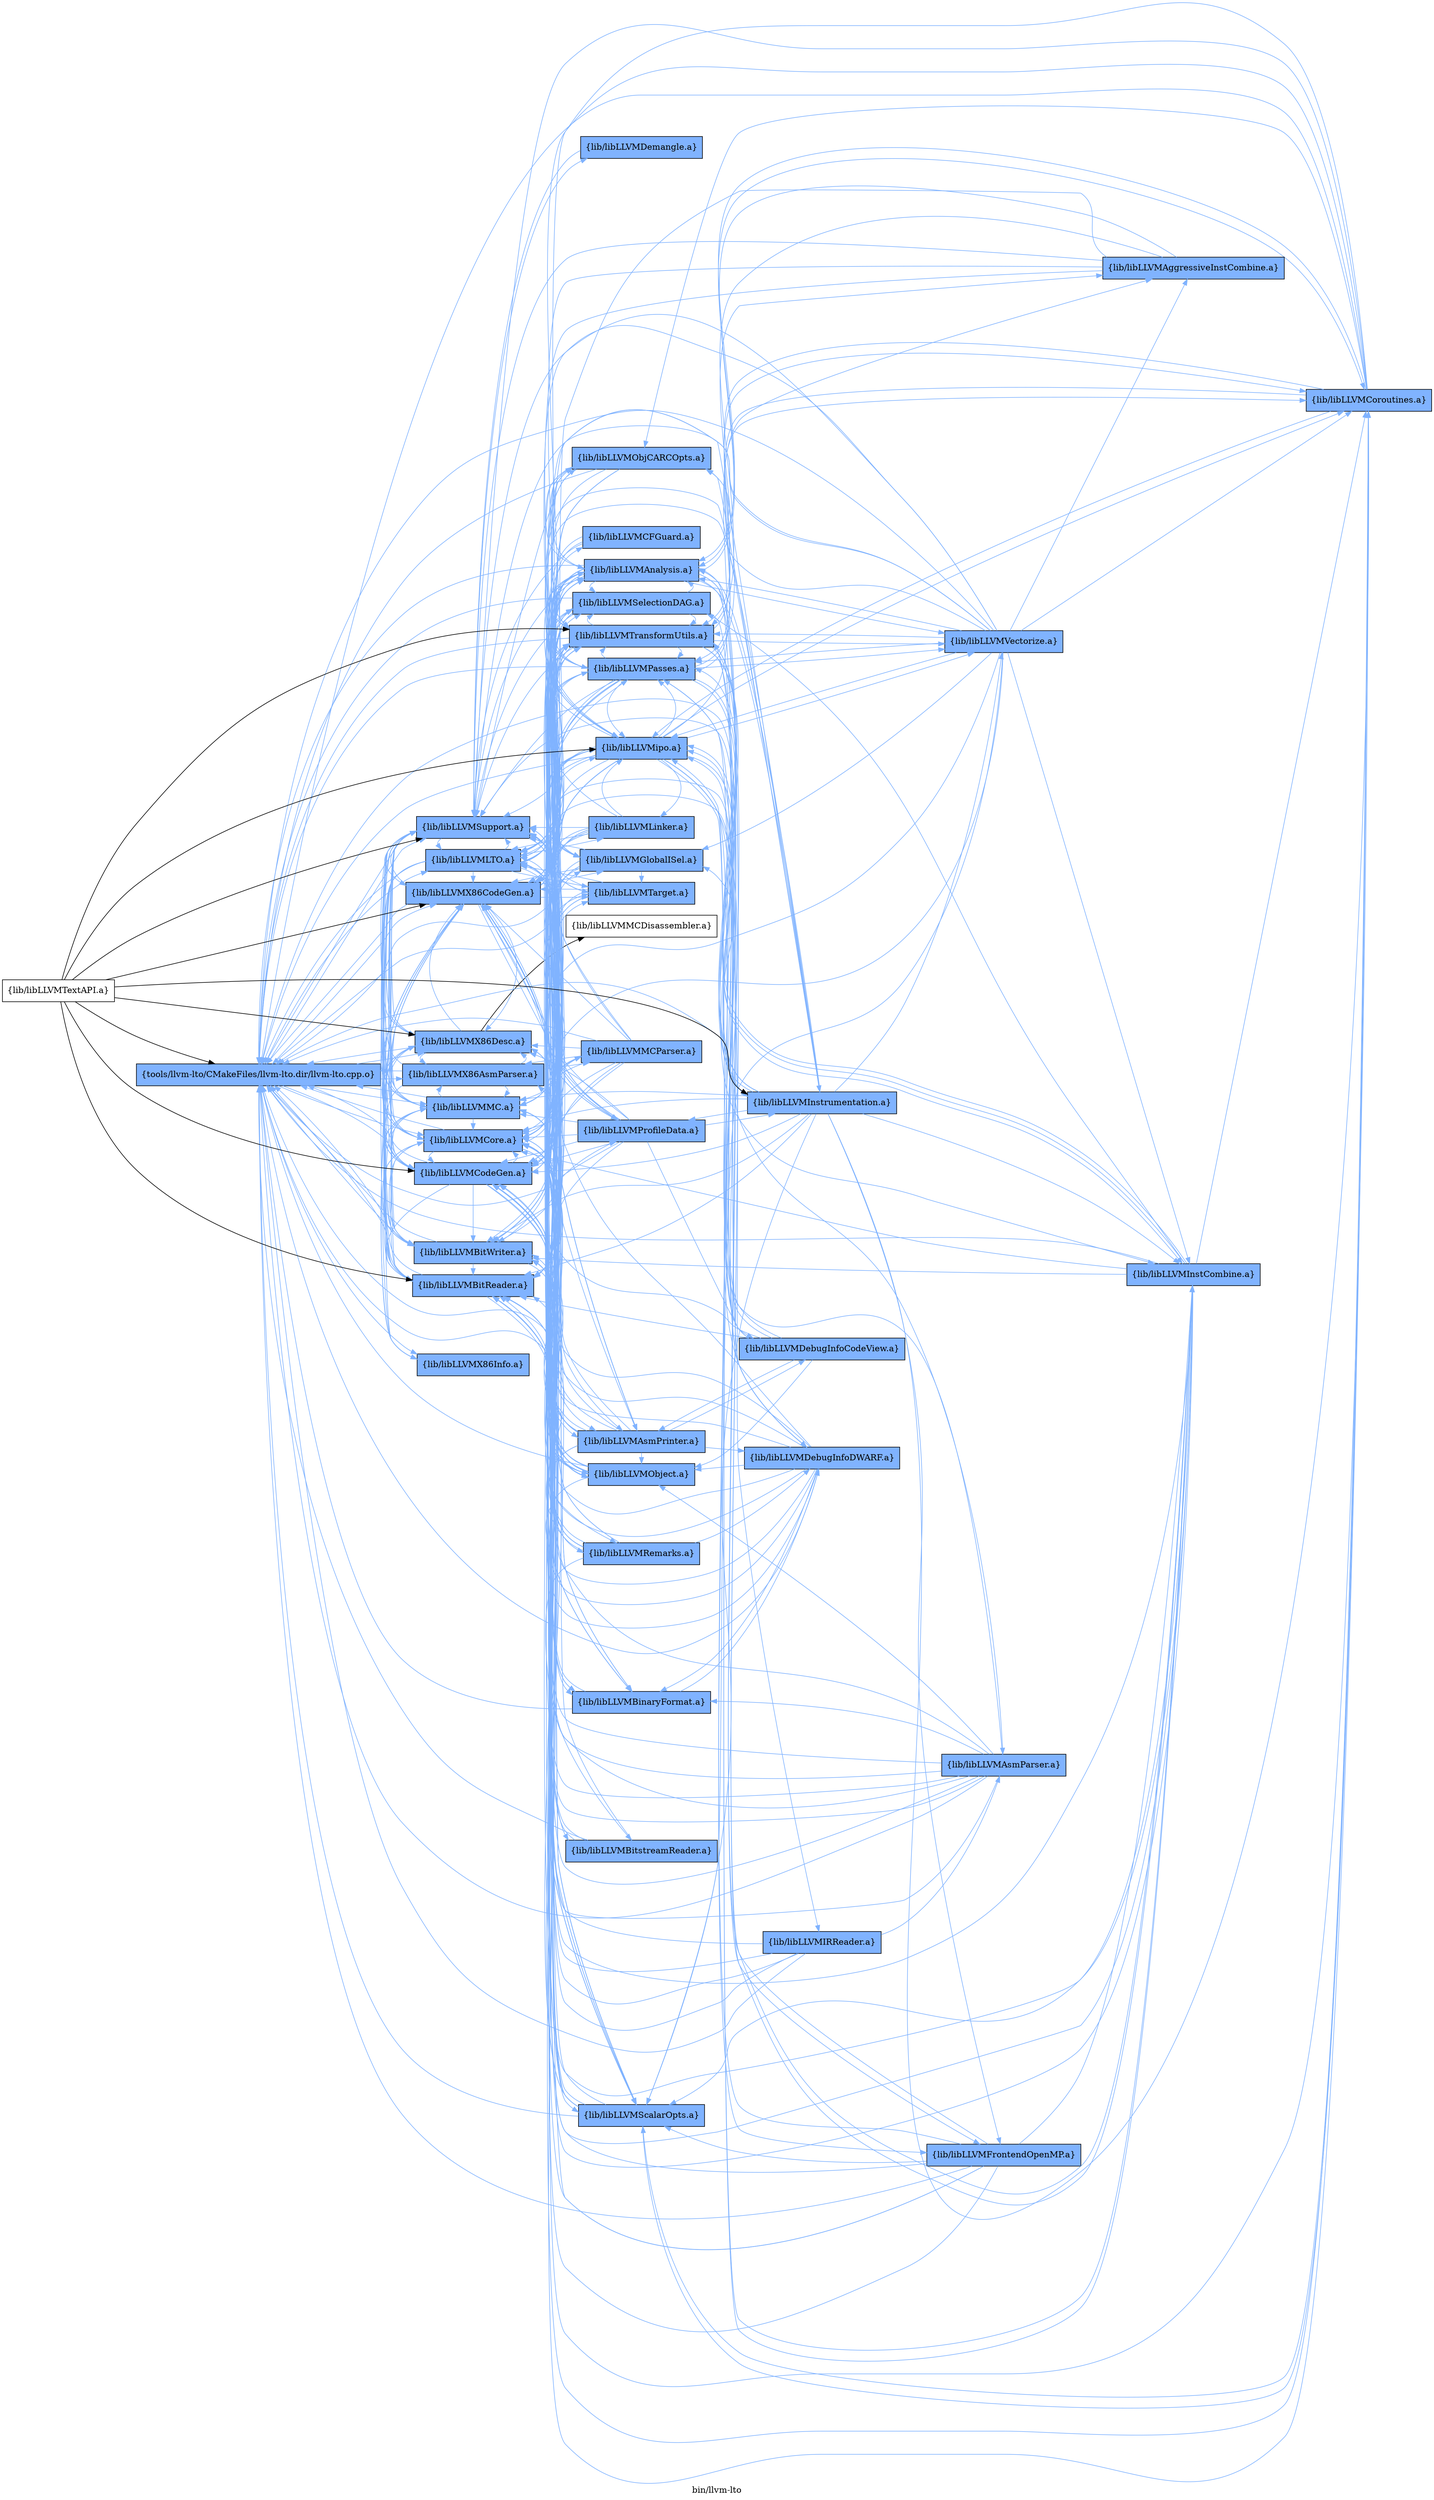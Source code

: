 digraph "bin/llvm-lto" {
	label="bin/llvm-lto";
	rankdir=LR;
	{ rank=same; Node0x56182793b868;  }
	{ rank=same; Node0x56182795b028; Node0x56182795b528; Node0x56182795a448; Node0x56182795a948; Node0x561827959ae8; Node0x561827959fe8; Node0x561827959048; Node0x561827959548; Node0x561827957bf8; Node0x561827958148; Node0x5618279577e8;  }
	{ rank=same; Node0x5618279383e8; Node0x56182794f7c8; Node0x5618279567f8; Node0x561827950bc8; Node0x5618279387f8; Node0x5618279508a8; Node0x5618279510c8; Node0x5618279415d8; Node0x561827937128; Node0x561827956d48; Node0x561827940bd8; Node0x5618279428e8; Node0x5618279571f8; Node0x561827936048; Node0x561827942d98; Node0x5618279533c8; Node0x561827935be8; Node0x561827951fc8; Node0x561827953328; Node0x561827942528;  }

	Node0x56182793b868 [shape=record,shape=box,group=1,style=filled,fillcolor="0.600000 0.5 1",label="{tools/llvm-lto/CMakeFiles/llvm-lto.dir/llvm-lto.cpp.o}"];
	Node0x56182793b868 -> Node0x56182795b028[color="0.600000 0.5 1"];
	Node0x56182793b868 -> Node0x56182795b528[color="0.600000 0.5 1"];
	Node0x56182793b868 -> Node0x56182795a448[color="0.600000 0.5 1"];
	Node0x56182793b868 -> Node0x56182795a948[color="0.600000 0.5 1"];
	Node0x56182793b868 -> Node0x561827959ae8[color="0.600000 0.5 1"];
	Node0x56182793b868 -> Node0x561827959fe8[color="0.600000 0.5 1"];
	Node0x56182793b868 -> Node0x561827959048[color="0.600000 0.5 1"];
	Node0x56182793b868 -> Node0x561827959548[color="0.600000 0.5 1"];
	Node0x56182793b868 -> Node0x561827957bf8[color="0.600000 0.5 1"];
	Node0x56182793b868 -> Node0x561827958148[color="0.600000 0.5 1"];
	Node0x56182793b868 -> Node0x5618279577e8[color="0.600000 0.5 1"];
	Node0x56182795b028 [shape=record,shape=box,group=1,style=filled,fillcolor="0.600000 0.5 1",label="{lib/libLLVMX86AsmParser.a}"];
	Node0x56182795b028 -> Node0x56182793b868[color="0.600000 0.5 1"];
	Node0x56182795b028 -> Node0x56182795a448[color="0.600000 0.5 1"];
	Node0x56182795b028 -> Node0x56182795a948[color="0.600000 0.5 1"];
	Node0x56182795b028 -> Node0x561827958148[color="0.600000 0.5 1"];
	Node0x56182795b028 -> Node0x5618279577e8[color="0.600000 0.5 1"];
	Node0x56182795b028 -> Node0x5618279383e8[color="0.600000 0.5 1"];
	Node0x56182795b528 [shape=record,shape=box,group=1,style=filled,fillcolor="0.600000 0.5 1",label="{lib/libLLVMX86CodeGen.a}"];
	Node0x56182795b528 -> Node0x56182795a448[color="0.600000 0.5 1"];
	Node0x56182795b528 -> Node0x56182795a948[color="0.600000 0.5 1"];
	Node0x56182795b528 -> Node0x561827959048[color="0.600000 0.5 1"];
	Node0x56182795b528 -> Node0x561827959548[color="0.600000 0.5 1"];
	Node0x56182795b528 -> Node0x561827958148[color="0.600000 0.5 1"];
	Node0x56182795b528 -> Node0x5618279577e8[color="0.600000 0.5 1"];
	Node0x56182795b528 -> Node0x56182794f7c8[color="0.600000 0.5 1"];
	Node0x56182795b528 -> Node0x56182793b868[color="0.600000 0.5 1"];
	Node0x56182795b528 -> Node0x5618279567f8[color="0.600000 0.5 1"];
	Node0x56182795b528 -> Node0x561827950bc8[color="0.600000 0.5 1"];
	Node0x56182795b528 -> Node0x5618279387f8[color="0.600000 0.5 1"];
	Node0x56182795b528 -> Node0x5618279508a8[color="0.600000 0.5 1"];
	Node0x56182795b528 -> Node0x5618279510c8[color="0.600000 0.5 1"];
	Node0x56182795b528 -> Node0x5618279415d8[color="0.600000 0.5 1"];
	Node0x56182795b528 -> Node0x561827937128[color="0.600000 0.5 1"];
	Node0x56182795a448 [shape=record,shape=box,group=1,style=filled,fillcolor="0.600000 0.5 1",label="{lib/libLLVMX86Desc.a}"];
	Node0x56182795a448 -> Node0x56182793b868[color="0.600000 0.5 1"];
	Node0x56182795a448 -> Node0x561827958148[color="0.600000 0.5 1"];
	Node0x56182795a448 -> Node0x5618279577e8[color="0.600000 0.5 1"];
	Node0x56182795a448 -> Node0x56182795b528[color="0.600000 0.5 1"];
	Node0x56182795a448 -> Node0x56182795a948[color="0.600000 0.5 1"];
	Node0x56182795a448 -> Node0x561827956d48;
	Node0x56182795a448 -> Node0x56182795b028[color="0.600000 0.5 1"];
	Node0x56182795a448 -> Node0x561827940bd8[color="0.600000 0.5 1"];
	Node0x56182795a948 [shape=record,shape=box,group=1,style=filled,fillcolor="0.600000 0.5 1",label="{lib/libLLVMX86Info.a}"];
	Node0x56182795a948 -> Node0x5618279577e8[color="0.600000 0.5 1"];
	Node0x561827959ae8 [shape=record,shape=box,group=1,style=filled,fillcolor="0.600000 0.5 1",label="{lib/libLLVMBitReader.a}"];
	Node0x561827959ae8 -> Node0x56182793b868[color="0.600000 0.5 1"];
	Node0x561827959ae8 -> Node0x56182795b528[color="0.600000 0.5 1"];
	Node0x561827959ae8 -> Node0x561827959548[color="0.600000 0.5 1"];
	Node0x561827959ae8 -> Node0x5618279577e8[color="0.600000 0.5 1"];
	Node0x561827959ae8 -> Node0x5618279428e8[color="0.600000 0.5 1"];
	Node0x561827959fe8 [shape=record,shape=box,group=1,style=filled,fillcolor="0.600000 0.5 1",label="{lib/libLLVMBitWriter.a}"];
	Node0x561827959fe8 -> Node0x56182793b868[color="0.600000 0.5 1"];
	Node0x561827959fe8 -> Node0x56182795b528[color="0.600000 0.5 1"];
	Node0x561827959fe8 -> Node0x561827959ae8[color="0.600000 0.5 1"];
	Node0x561827959fe8 -> Node0x5618279571f8[color="0.600000 0.5 1"];
	Node0x561827959fe8 -> Node0x561827959548[color="0.600000 0.5 1"];
	Node0x561827959fe8 -> Node0x561827958148[color="0.600000 0.5 1"];
	Node0x561827959fe8 -> Node0x5618279577e8[color="0.600000 0.5 1"];
	Node0x561827959fe8 -> Node0x5618279387f8[color="0.600000 0.5 1"];
	Node0x561827959048 [shape=record,shape=box,group=1,style=filled,fillcolor="0.600000 0.5 1",label="{lib/libLLVMCodeGen.a}"];
	Node0x561827959048 -> Node0x56182795b528[color="0.600000 0.5 1"];
	Node0x561827959048 -> Node0x561827959548[color="0.600000 0.5 1"];
	Node0x561827959048 -> Node0x5618279577e8[color="0.600000 0.5 1"];
	Node0x561827959048 -> Node0x5618279387f8[color="0.600000 0.5 1"];
	Node0x561827959048 -> Node0x56182793b868[color="0.600000 0.5 1"];
	Node0x561827959048 -> Node0x561827958148[color="0.600000 0.5 1"];
	Node0x561827959048 -> Node0x561827937128[color="0.600000 0.5 1"];
	Node0x561827959048 -> Node0x56182795a448[color="0.600000 0.5 1"];
	Node0x561827959048 -> Node0x5618279567f8[color="0.600000 0.5 1"];
	Node0x561827959048 -> Node0x561827959fe8[color="0.600000 0.5 1"];
	Node0x561827959048 -> Node0x5618279415d8[color="0.600000 0.5 1"];
	Node0x561827959048 -> Node0x561827936048[color="0.600000 0.5 1"];
	Node0x561827959048 -> Node0x561827959ae8[color="0.600000 0.5 1"];
	Node0x561827959048 -> Node0x56182794f7c8[color="0.600000 0.5 1"];
	Node0x561827959548 [shape=record,shape=box,group=1,style=filled,fillcolor="0.600000 0.5 1",label="{lib/libLLVMCore.a}"];
	Node0x561827959548 -> Node0x56182793b868[color="0.600000 0.5 1"];
	Node0x561827959548 -> Node0x56182795b528[color="0.600000 0.5 1"];
	Node0x561827959548 -> Node0x561827959fe8[color="0.600000 0.5 1"];
	Node0x561827959548 -> Node0x561827959048[color="0.600000 0.5 1"];
	Node0x561827959548 -> Node0x5618279577e8[color="0.600000 0.5 1"];
	Node0x561827959548 -> Node0x561827940bd8[color="0.600000 0.5 1"];
	Node0x561827959548 -> Node0x56182795a448[color="0.600000 0.5 1"];
	Node0x561827959548 -> Node0x561827959ae8[color="0.600000 0.5 1"];
	Node0x561827959548 -> Node0x561827942d98[color="0.600000 0.5 1"];
	Node0x561827959548 -> Node0x5618279508a8[color="0.600000 0.5 1"];
	Node0x561827957bf8 [shape=record,shape=box,group=1,style=filled,fillcolor="0.600000 0.5 1",label="{lib/libLLVMLTO.a}"];
	Node0x561827957bf8 -> Node0x56182793b868[color="0.600000 0.5 1"];
	Node0x561827957bf8 -> Node0x56182795b528[color="0.600000 0.5 1"];
	Node0x561827957bf8 -> Node0x56182795a448[color="0.600000 0.5 1"];
	Node0x561827957bf8 -> Node0x561827959ae8[color="0.600000 0.5 1"];
	Node0x561827957bf8 -> Node0x561827959fe8[color="0.600000 0.5 1"];
	Node0x561827957bf8 -> Node0x5618279571f8[color="0.600000 0.5 1"];
	Node0x561827957bf8 -> Node0x561827959048[color="0.600000 0.5 1"];
	Node0x561827957bf8 -> Node0x561827959548[color="0.600000 0.5 1"];
	Node0x561827957bf8 -> Node0x5618279577e8[color="0.600000 0.5 1"];
	Node0x561827957bf8 -> Node0x5618279533c8[color="0.600000 0.5 1"];
	Node0x561827957bf8 -> Node0x561827935be8[color="0.600000 0.5 1"];
	Node0x561827957bf8 -> Node0x5618279387f8[color="0.600000 0.5 1"];
	Node0x561827957bf8 -> Node0x561827958148[color="0.600000 0.5 1"];
	Node0x561827957bf8 -> Node0x5618279567f8[color="0.600000 0.5 1"];
	Node0x561827957bf8 -> Node0x561827951fc8[color="0.600000 0.5 1"];
	Node0x561827957bf8 -> Node0x561827937128[color="0.600000 0.5 1"];
	Node0x561827957bf8 -> Node0x561827940bd8[color="0.600000 0.5 1"];
	Node0x561827957bf8 -> Node0x561827953328[color="0.600000 0.5 1"];
	Node0x561827958148 [shape=record,shape=box,group=1,style=filled,fillcolor="0.600000 0.5 1",label="{lib/libLLVMMC.a}"];
	Node0x561827958148 -> Node0x56182795a448[color="0.600000 0.5 1"];
	Node0x561827958148 -> Node0x5618279577e8[color="0.600000 0.5 1"];
	Node0x561827958148 -> Node0x56182793b868[color="0.600000 0.5 1"];
	Node0x561827958148 -> Node0x561827959ae8[color="0.600000 0.5 1"];
	Node0x561827958148 -> Node0x561827959fe8[color="0.600000 0.5 1"];
	Node0x561827958148 -> Node0x561827959048[color="0.600000 0.5 1"];
	Node0x561827958148 -> Node0x561827959548[color="0.600000 0.5 1"];
	Node0x561827958148 -> Node0x56182795b028[color="0.600000 0.5 1"];
	Node0x561827958148 -> Node0x56182795b528[color="0.600000 0.5 1"];
	Node0x561827958148 -> Node0x561827940bd8[color="0.600000 0.5 1"];
	Node0x5618279577e8 [shape=record,shape=box,group=1,style=filled,fillcolor="0.600000 0.5 1",label="{lib/libLLVMSupport.a}"];
	Node0x5618279577e8 -> Node0x56182793b868[color="0.600000 0.5 1"];
	Node0x5618279577e8 -> Node0x56182795b528[color="0.600000 0.5 1"];
	Node0x5618279577e8 -> Node0x561827959ae8[color="0.600000 0.5 1"];
	Node0x5618279577e8 -> Node0x561827959048[color="0.600000 0.5 1"];
	Node0x5618279577e8 -> Node0x561827959548[color="0.600000 0.5 1"];
	Node0x5618279577e8 -> Node0x561827957bf8[color="0.600000 0.5 1"];
	Node0x5618279577e8 -> Node0x5618279571f8[color="0.600000 0.5 1"];
	Node0x5618279577e8 -> Node0x561827959fe8[color="0.600000 0.5 1"];
	Node0x5618279577e8 -> Node0x561827958148[color="0.600000 0.5 1"];
	Node0x5618279577e8 -> Node0x56182795a448[color="0.600000 0.5 1"];
	Node0x5618279577e8 -> Node0x56182794f7c8[color="0.600000 0.5 1"];
	Node0x5618279577e8 -> Node0x561827942528[color="0.600000 0.5 1"];
	Node0x5618279383e8 [shape=record,shape=box,group=1,style=filled,fillcolor="0.600000 0.5 1",label="{lib/libLLVMMCParser.a}"];
	Node0x5618279383e8 -> Node0x56182793b868[color="0.600000 0.5 1"];
	Node0x5618279383e8 -> Node0x56182795b028[color="0.600000 0.5 1"];
	Node0x5618279383e8 -> Node0x56182795b528[color="0.600000 0.5 1"];
	Node0x5618279383e8 -> Node0x561827959ae8[color="0.600000 0.5 1"];
	Node0x5618279383e8 -> Node0x561827959048[color="0.600000 0.5 1"];
	Node0x5618279383e8 -> Node0x5618279571f8[color="0.600000 0.5 1"];
	Node0x5618279383e8 -> Node0x561827957bf8[color="0.600000 0.5 1"];
	Node0x5618279383e8 -> Node0x561827958148[color="0.600000 0.5 1"];
	Node0x5618279383e8 -> Node0x5618279577e8[color="0.600000 0.5 1"];
	Node0x5618279383e8 -> Node0x561827959548[color="0.600000 0.5 1"];
	Node0x5618279383e8 -> Node0x56182795a448[color="0.600000 0.5 1"];
	Node0x56182794f7c8 [shape=record,shape=box,group=1,style=filled,fillcolor="0.600000 0.5 1",label="{lib/libLLVMAsmPrinter.a}"];
	Node0x56182794f7c8 -> Node0x56182793b868[color="0.600000 0.5 1"];
	Node0x56182794f7c8 -> Node0x56182795b528[color="0.600000 0.5 1"];
	Node0x56182794f7c8 -> Node0x56182795a448[color="0.600000 0.5 1"];
	Node0x56182794f7c8 -> Node0x561827959ae8[color="0.600000 0.5 1"];
	Node0x56182794f7c8 -> Node0x561827959048[color="0.600000 0.5 1"];
	Node0x56182794f7c8 -> Node0x561827959548[color="0.600000 0.5 1"];
	Node0x56182794f7c8 -> Node0x561827957bf8[color="0.600000 0.5 1"];
	Node0x56182794f7c8 -> Node0x561827958148[color="0.600000 0.5 1"];
	Node0x56182794f7c8 -> Node0x5618279577e8[color="0.600000 0.5 1"];
	Node0x56182794f7c8 -> Node0x5618279567f8[color="0.600000 0.5 1"];
	Node0x56182794f7c8 -> Node0x5618279387f8[color="0.600000 0.5 1"];
	Node0x56182794f7c8 -> Node0x561827940bd8[color="0.600000 0.5 1"];
	Node0x56182794f7c8 -> Node0x561827942d98[color="0.600000 0.5 1"];
	Node0x56182794f7c8 -> Node0x56182795b028[color="0.600000 0.5 1"];
	Node0x56182794f7c8 -> Node0x5618279571f8[color="0.600000 0.5 1"];
	Node0x56182794f7c8 -> Node0x5618279383e8[color="0.600000 0.5 1"];
	Node0x56182794f7c8 -> Node0x56182794fcc8[color="0.600000 0.5 1"];
	Node0x56182794f7c8 -> Node0x561827959fe8[color="0.600000 0.5 1"];
	Node0x56182794f7c8 -> Node0x56182793a148[color="0.600000 0.5 1"];
	Node0x5618279567f8 [shape=record,shape=box,group=1,style=filled,fillcolor="0.600000 0.5 1",label="{lib/libLLVMTarget.a}"];
	Node0x5618279567f8 -> Node0x56182795b528[color="0.600000 0.5 1"];
	Node0x5618279567f8 -> Node0x561827959048[color="0.600000 0.5 1"];
	Node0x5618279567f8 -> Node0x561827959548[color="0.600000 0.5 1"];
	Node0x5618279567f8 -> Node0x561827958148[color="0.600000 0.5 1"];
	Node0x5618279567f8 -> Node0x5618279577e8[color="0.600000 0.5 1"];
	Node0x5618279567f8 -> Node0x561827957bf8[color="0.600000 0.5 1"];
	Node0x5618279567f8 -> Node0x5618279387f8[color="0.600000 0.5 1"];
	Node0x561827950bc8 [shape=record,shape=box,group=1,style=filled,fillcolor="0.600000 0.5 1",label="{lib/libLLVMSelectionDAG.a}"];
	Node0x561827950bc8 -> Node0x56182793b868[color="0.600000 0.5 1"];
	Node0x561827950bc8 -> Node0x56182795b528[color="0.600000 0.5 1"];
	Node0x561827950bc8 -> Node0x561827959048[color="0.600000 0.5 1"];
	Node0x561827950bc8 -> Node0x561827959548[color="0.600000 0.5 1"];
	Node0x561827950bc8 -> Node0x5618279577e8[color="0.600000 0.5 1"];
	Node0x561827950bc8 -> Node0x5618279387f8[color="0.600000 0.5 1"];
	Node0x561827950bc8 -> Node0x561827958148[color="0.600000 0.5 1"];
	Node0x561827950bc8 -> Node0x561827959ae8[color="0.600000 0.5 1"];
	Node0x561827950bc8 -> Node0x561827959fe8[color="0.600000 0.5 1"];
	Node0x561827950bc8 -> Node0x5618279567f8[color="0.600000 0.5 1"];
	Node0x561827950bc8 -> Node0x56182794fcc8[color="0.600000 0.5 1"];
	Node0x561827950bc8 -> Node0x5618279508a8[color="0.600000 0.5 1"];
	Node0x561827950bc8 -> Node0x561827937128[color="0.600000 0.5 1"];
	Node0x5618279387f8 [shape=record,shape=box,group=1,style=filled,fillcolor="0.600000 0.5 1",label="{lib/libLLVMAnalysis.a}"];
	Node0x5618279387f8 -> Node0x56182793b868[color="0.600000 0.5 1"];
	Node0x5618279387f8 -> Node0x56182795b528[color="0.600000 0.5 1"];
	Node0x5618279387f8 -> Node0x561827959548[color="0.600000 0.5 1"];
	Node0x5618279387f8 -> Node0x561827936048[color="0.600000 0.5 1"];
	Node0x5618279387f8 -> Node0x5618279577e8[color="0.600000 0.5 1"];
	Node0x5618279387f8 -> Node0x561827951fc8[color="0.600000 0.5 1"];
	Node0x5618279387f8 -> Node0x561827959ae8[color="0.600000 0.5 1"];
	Node0x5618279387f8 -> Node0x561827959048[color="0.600000 0.5 1"];
	Node0x5618279387f8 -> Node0x5618279533c8[color="0.600000 0.5 1"];
	Node0x5618279387f8 -> Node0x561827959fe8[color="0.600000 0.5 1"];
	Node0x5618279387f8 -> Node0x5618279508a8[color="0.600000 0.5 1"];
	Node0x5618279387f8 -> Node0x5618279369f8[color="0.600000 0.5 1"];
	Node0x5618279387f8 -> Node0x561827957bf8[color="0.600000 0.5 1"];
	Node0x5618279387f8 -> Node0x56182794fcc8[color="0.600000 0.5 1"];
	Node0x5618279387f8 -> Node0x561827953878[color="0.600000 0.5 1"];
	Node0x5618279387f8 -> Node0x561827950bc8[color="0.600000 0.5 1"];
	Node0x5618279387f8 -> Node0x5618279355f8[color="0.600000 0.5 1"];
	Node0x5618279387f8 -> Node0x561827937948[color="0.600000 0.5 1"];
	Node0x5618279387f8 -> Node0x5618279415d8[color="0.600000 0.5 1"];
	Node0x5618279387f8 -> Node0x561827937128[color="0.600000 0.5 1"];
	Node0x5618279387f8 -> Node0x561827953328[color="0.600000 0.5 1"];
	Node0x5618279387f8 -> Node0x561827940bd8[color="0.600000 0.5 1"];
	Node0x5618279387f8 -> Node0x5618279571f8[color="0.600000 0.5 1"];
	Node0x5618279387f8 -> Node0x56182795cba8[color="0.600000 0.5 1"];
	Node0x5618279508a8 [shape=record,shape=box,group=1,style=filled,fillcolor="0.600000 0.5 1",label="{lib/libLLVMGlobalISel.a}"];
	Node0x5618279508a8 -> Node0x56182795b528[color="0.600000 0.5 1"];
	Node0x5618279508a8 -> Node0x561827959048[color="0.600000 0.5 1"];
	Node0x5618279508a8 -> Node0x561827959548[color="0.600000 0.5 1"];
	Node0x5618279508a8 -> Node0x5618279577e8[color="0.600000 0.5 1"];
	Node0x5618279508a8 -> Node0x56182793b868[color="0.600000 0.5 1"];
	Node0x5618279508a8 -> Node0x561827958148[color="0.600000 0.5 1"];
	Node0x5618279508a8 -> Node0x5618279567f8[color="0.600000 0.5 1"];
	Node0x5618279508a8 -> Node0x561827950bc8[color="0.600000 0.5 1"];
	Node0x5618279508a8 -> Node0x5618279387f8[color="0.600000 0.5 1"];
	Node0x5618279508a8 -> Node0x561827937128[color="0.600000 0.5 1"];
	Node0x5618279510c8 [shape=record,shape=box,group=1,style=filled,fillcolor="0.600000 0.5 1",label="{lib/libLLVMCFGuard.a}"];
	Node0x5618279510c8 -> Node0x56182795b528[color="0.600000 0.5 1"];
	Node0x5618279510c8 -> Node0x561827959548[color="0.600000 0.5 1"];
	Node0x5618279510c8 -> Node0x5618279577e8[color="0.600000 0.5 1"];
	Node0x5618279415d8 [shape=record,shape=box,group=1,style=filled,fillcolor="0.600000 0.5 1",label="{lib/libLLVMProfileData.a}"];
	Node0x5618279415d8 -> Node0x56182793b868[color="0.600000 0.5 1"];
	Node0x5618279415d8 -> Node0x561827959ae8[color="0.600000 0.5 1"];
	Node0x5618279415d8 -> Node0x561827959048[color="0.600000 0.5 1"];
	Node0x5618279415d8 -> Node0x561827959548[color="0.600000 0.5 1"];
	Node0x5618279415d8 -> Node0x5618279577e8[color="0.600000 0.5 1"];
	Node0x5618279415d8 -> Node0x5618279533c8[color="0.600000 0.5 1"];
	Node0x5618279415d8 -> Node0x5618279369f8[color="0.600000 0.5 1"];
	Node0x5618279415d8 -> Node0x56182795a448[color="0.600000 0.5 1"];
	Node0x5618279415d8 -> Node0x561827959fe8[color="0.600000 0.5 1"];
	Node0x5618279415d8 -> Node0x5618279387f8[color="0.600000 0.5 1"];
	Node0x5618279415d8 -> Node0x56182795b528[color="0.600000 0.5 1"];
	Node0x5618279415d8 -> Node0x561827957bf8[color="0.600000 0.5 1"];
	Node0x5618279415d8 -> Node0x561827958148[color="0.600000 0.5 1"];
	Node0x5618279415d8 -> Node0x56182793a148[color="0.600000 0.5 1"];
	Node0x561827937128 [shape=record,shape=box,group=1,style=filled,fillcolor="0.600000 0.5 1",label="{lib/libLLVMTransformUtils.a}"];
	Node0x561827937128 -> Node0x56182793b868[color="0.600000 0.5 1"];
	Node0x561827937128 -> Node0x56182795b528[color="0.600000 0.5 1"];
	Node0x561827937128 -> Node0x561827959548[color="0.600000 0.5 1"];
	Node0x561827937128 -> Node0x5618279577e8[color="0.600000 0.5 1"];
	Node0x561827937128 -> Node0x5618279571f8[color="0.600000 0.5 1"];
	Node0x561827937128 -> Node0x561827959fe8[color="0.600000 0.5 1"];
	Node0x561827937128 -> Node0x561827959048[color="0.600000 0.5 1"];
	Node0x561827937128 -> Node0x56182794fcc8[color="0.600000 0.5 1"];
	Node0x561827937128 -> Node0x561827950bc8[color="0.600000 0.5 1"];
	Node0x561827937128 -> Node0x5618279533c8[color="0.600000 0.5 1"];
	Node0x561827937128 -> Node0x561827936048[color="0.600000 0.5 1"];
	Node0x561827937128 -> Node0x5618279387f8[color="0.600000 0.5 1"];
	Node0x561827937128 -> Node0x5618279508a8[color="0.600000 0.5 1"];
	Node0x561827937128 -> Node0x561827951fc8[color="0.600000 0.5 1"];
	Node0x561827937128 -> Node0x561827957bf8[color="0.600000 0.5 1"];
	Node0x561827937128 -> Node0x561827959ae8[color="0.600000 0.5 1"];
	Node0x561827937128 -> Node0x561827953878[color="0.600000 0.5 1"];
	Node0x561827937128 -> Node0x56182794f7c8[color="0.600000 0.5 1"];
	Node0x561827937128 -> Node0x561827953328[color="0.600000 0.5 1"];
	Node0x561827937128 -> Node0x5618279355f8[color="0.600000 0.5 1"];
	Node0x561827937128 -> Node0x561827937948[color="0.600000 0.5 1"];
	Node0x561827937128 -> Node0x5618279369f8[color="0.600000 0.5 1"];
	Node0x561827937128 -> Node0x5618279373f8[color="0.600000 0.5 1"];
	Node0x561827956d48 [shape=record,shape=box,group=0,label="{lib/libLLVMMCDisassembler.a}"];
	Node0x561827940bd8 [shape=record,shape=box,group=1,style=filled,fillcolor="0.600000 0.5 1",label="{lib/libLLVMBinaryFormat.a}"];
	Node0x561827940bd8 -> Node0x561827959548[color="0.600000 0.5 1"];
	Node0x561827940bd8 -> Node0x5618279577e8[color="0.600000 0.5 1"];
	Node0x561827940bd8 -> Node0x56182794fcc8[color="0.600000 0.5 1"];
	Node0x561827940bd8 -> Node0x56182793b868[color="0.600000 0.5 1"];
	Node0x5618279428e8 [shape=record,shape=box,group=1,style=filled,fillcolor="0.600000 0.5 1",label="{lib/libLLVMBitstreamReader.a}"];
	Node0x5618279428e8 -> Node0x56182793b868[color="0.600000 0.5 1"];
	Node0x5618279428e8 -> Node0x561827959ae8[color="0.600000 0.5 1"];
	Node0x5618279428e8 -> Node0x561827959fe8[color="0.600000 0.5 1"];
	Node0x5618279428e8 -> Node0x5618279577e8[color="0.600000 0.5 1"];
	Node0x5618279571f8 [shape=record,shape=box,group=1,style=filled,fillcolor="0.600000 0.5 1",label="{lib/libLLVMObject.a}"];
	Node0x5618279571f8 -> Node0x56182793b868[color="0.600000 0.5 1"];
	Node0x5618279571f8 -> Node0x5618279577e8[color="0.600000 0.5 1"];
	Node0x5618279571f8 -> Node0x561827959ae8[color="0.600000 0.5 1"];
	Node0x5618279571f8 -> Node0x561827959548[color="0.600000 0.5 1"];
	Node0x5618279571f8 -> Node0x561827957bf8[color="0.600000 0.5 1"];
	Node0x5618279571f8 -> Node0x561827940bd8[color="0.600000 0.5 1"];
	Node0x5618279571f8 -> Node0x56182795b528[color="0.600000 0.5 1"];
	Node0x5618279571f8 -> Node0x561827959fe8[color="0.600000 0.5 1"];
	Node0x5618279571f8 -> Node0x561827958148[color="0.600000 0.5 1"];
	Node0x5618279571f8 -> Node0x56182795a448[color="0.600000 0.5 1"];
	Node0x5618279571f8 -> Node0x56182795b028[color="0.600000 0.5 1"];
	Node0x5618279571f8 -> Node0x561827959048[color="0.600000 0.5 1"];
	Node0x5618279571f8 -> Node0x5618279383e8[color="0.600000 0.5 1"];
	Node0x561827936048 [shape=record,shape=box,group=1,style=filled,fillcolor="0.600000 0.5 1",label="{lib/libLLVMScalarOpts.a}"];
	Node0x561827936048 -> Node0x56182793b868[color="0.600000 0.5 1"];
	Node0x561827936048 -> Node0x56182795b528[color="0.600000 0.5 1"];
	Node0x561827936048 -> Node0x561827959048[color="0.600000 0.5 1"];
	Node0x561827936048 -> Node0x561827959548[color="0.600000 0.5 1"];
	Node0x561827936048 -> Node0x5618279577e8[color="0.600000 0.5 1"];
	Node0x561827936048 -> Node0x5618279533c8[color="0.600000 0.5 1"];
	Node0x561827936048 -> Node0x5618279387f8[color="0.600000 0.5 1"];
	Node0x561827936048 -> Node0x561827951fc8[color="0.600000 0.5 1"];
	Node0x561827936048 -> Node0x561827937128[color="0.600000 0.5 1"];
	Node0x561827936048 -> Node0x561827959fe8[color="0.600000 0.5 1"];
	Node0x561827936048 -> Node0x561827953878[color="0.600000 0.5 1"];
	Node0x561827936048 -> Node0x561827950bc8[color="0.600000 0.5 1"];
	Node0x561827936048 -> Node0x561827953328[color="0.600000 0.5 1"];
	Node0x561827936048 -> Node0x561827959ae8[color="0.600000 0.5 1"];
	Node0x561827942d98 [shape=record,shape=box,group=1,style=filled,fillcolor="0.600000 0.5 1",label="{lib/libLLVMRemarks.a}"];
	Node0x561827942d98 -> Node0x561827957bf8[color="0.600000 0.5 1"];
	Node0x561827942d98 -> Node0x5618279577e8[color="0.600000 0.5 1"];
	Node0x561827942d98 -> Node0x561827959ae8[color="0.600000 0.5 1"];
	Node0x561827942d98 -> Node0x561827959fe8[color="0.600000 0.5 1"];
	Node0x561827942d98 -> Node0x561827959048[color="0.600000 0.5 1"];
	Node0x561827942d98 -> Node0x561827959548[color="0.600000 0.5 1"];
	Node0x561827942d98 -> Node0x56182793b868[color="0.600000 0.5 1"];
	Node0x561827942d98 -> Node0x56182794fcc8[color="0.600000 0.5 1"];
	Node0x561827942d98 -> Node0x5618279428e8[color="0.600000 0.5 1"];
	Node0x5618279533c8 [shape=record,shape=box,group=1,style=filled,fillcolor="0.600000 0.5 1",label="{lib/libLLVMipo.a}"];
	Node0x5618279533c8 -> Node0x56182795b528[color="0.600000 0.5 1"];
	Node0x5618279533c8 -> Node0x561827959048[color="0.600000 0.5 1"];
	Node0x5618279533c8 -> Node0x561827959548[color="0.600000 0.5 1"];
	Node0x5618279533c8 -> Node0x5618279577e8[color="0.600000 0.5 1"];
	Node0x5618279533c8 -> Node0x561827937128[color="0.600000 0.5 1"];
	Node0x5618279533c8 -> Node0x5618279387f8[color="0.600000 0.5 1"];
	Node0x5618279533c8 -> Node0x561827959fe8[color="0.600000 0.5 1"];
	Node0x5618279533c8 -> Node0x56182794fcc8[color="0.600000 0.5 1"];
	Node0x5618279533c8 -> Node0x56182793b868[color="0.600000 0.5 1"];
	Node0x5618279533c8 -> Node0x561827959ae8[color="0.600000 0.5 1"];
	Node0x5618279533c8 -> Node0x561827950bc8[color="0.600000 0.5 1"];
	Node0x5618279533c8 -> Node0x561827951fc8[color="0.600000 0.5 1"];
	Node0x5618279533c8 -> Node0x561827953878[color="0.600000 0.5 1"];
	Node0x5618279533c8 -> Node0x56182794f7c8[color="0.600000 0.5 1"];
	Node0x5618279533c8 -> Node0x561827957bf8[color="0.600000 0.5 1"];
	Node0x5618279533c8 -> Node0x561827958af8[color="0.600000 0.5 1"];
	Node0x5618279533c8 -> Node0x561827935be8[color="0.600000 0.5 1"];
	Node0x5618279533c8 -> Node0x5618279373f8[color="0.600000 0.5 1"];
	Node0x5618279533c8 -> Node0x5618279508a8[color="0.600000 0.5 1"];
	Node0x5618279533c8 -> Node0x561827936048[color="0.600000 0.5 1"];
	Node0x5618279533c8 -> Node0x561827936548[color="0.600000 0.5 1"];
	Node0x5618279533c8 -> Node0x5618279355f8[color="0.600000 0.5 1"];
	Node0x5618279533c8 -> Node0x561827937948[color="0.600000 0.5 1"];
	Node0x5618279533c8 -> Node0x5618279369f8[color="0.600000 0.5 1"];
	Node0x5618279533c8 -> Node0x5618279571f8[color="0.600000 0.5 1"];
	Node0x5618279533c8 -> Node0x5618279415d8[color="0.600000 0.5 1"];
	Node0x561827935be8 [shape=record,shape=box,group=1,style=filled,fillcolor="0.600000 0.5 1",label="{lib/libLLVMLinker.a}"];
	Node0x561827935be8 -> Node0x56182793b868[color="0.600000 0.5 1"];
	Node0x561827935be8 -> Node0x56182795b528[color="0.600000 0.5 1"];
	Node0x561827935be8 -> Node0x5618279571f8[color="0.600000 0.5 1"];
	Node0x561827935be8 -> Node0x561827959048[color="0.600000 0.5 1"];
	Node0x561827935be8 -> Node0x561827959548[color="0.600000 0.5 1"];
	Node0x561827935be8 -> Node0x561827957bf8[color="0.600000 0.5 1"];
	Node0x561827935be8 -> Node0x5618279577e8[color="0.600000 0.5 1"];
	Node0x561827935be8 -> Node0x5618279533c8[color="0.600000 0.5 1"];
	Node0x561827935be8 -> Node0x561827937128[color="0.600000 0.5 1"];
	Node0x561827951fc8 [shape=record,shape=box,group=1,style=filled,fillcolor="0.600000 0.5 1",label="{lib/libLLVMPasses.a}"];
	Node0x561827951fc8 -> Node0x56182793b868[color="0.600000 0.5 1"];
	Node0x561827951fc8 -> Node0x56182795b528[color="0.600000 0.5 1"];
	Node0x561827951fc8 -> Node0x561827959048[color="0.600000 0.5 1"];
	Node0x561827951fc8 -> Node0x561827959548[color="0.600000 0.5 1"];
	Node0x561827951fc8 -> Node0x561827957bf8[color="0.600000 0.5 1"];
	Node0x561827951fc8 -> Node0x561827936048[color="0.600000 0.5 1"];
	Node0x561827951fc8 -> Node0x5618279577e8[color="0.600000 0.5 1"];
	Node0x561827951fc8 -> Node0x5618279567f8[color="0.600000 0.5 1"];
	Node0x561827951fc8 -> Node0x56182794fcc8[color="0.600000 0.5 1"];
	Node0x561827951fc8 -> Node0x561827953328[color="0.600000 0.5 1"];
	Node0x561827951fc8 -> Node0x561827953878[color="0.600000 0.5 1"];
	Node0x561827951fc8 -> Node0x5618279533c8[color="0.600000 0.5 1"];
	Node0x561827951fc8 -> Node0x561827936548[color="0.600000 0.5 1"];
	Node0x561827951fc8 -> Node0x5618279355f8[color="0.600000 0.5 1"];
	Node0x561827951fc8 -> Node0x561827937948[color="0.600000 0.5 1"];
	Node0x561827951fc8 -> Node0x5618279369f8[color="0.600000 0.5 1"];
	Node0x561827951fc8 -> Node0x561827937128[color="0.600000 0.5 1"];
	Node0x561827951fc8 -> Node0x5618279387f8[color="0.600000 0.5 1"];
	Node0x561827951fc8 -> Node0x561827959ae8[color="0.600000 0.5 1"];
	Node0x561827953328 [shape=record,shape=box,group=1,style=filled,fillcolor="0.600000 0.5 1",label="{lib/libLLVMObjCARCOpts.a}"];
	Node0x561827953328 -> Node0x56182793b868[color="0.600000 0.5 1"];
	Node0x561827953328 -> Node0x56182795b528[color="0.600000 0.5 1"];
	Node0x561827953328 -> Node0x561827959048[color="0.600000 0.5 1"];
	Node0x561827953328 -> Node0x561827959548[color="0.600000 0.5 1"];
	Node0x561827953328 -> Node0x5618279577e8[color="0.600000 0.5 1"];
	Node0x561827953328 -> Node0x561827937128[color="0.600000 0.5 1"];
	Node0x561827953328 -> Node0x5618279387f8[color="0.600000 0.5 1"];
	Node0x561827953328 -> Node0x561827959ae8[color="0.600000 0.5 1"];
	Node0x56182794fcc8 [shape=record,shape=box,group=1,style=filled,fillcolor="0.600000 0.5 1",label="{lib/libLLVMDebugInfoDWARF.a}"];
	Node0x56182794fcc8 -> Node0x56182795a448[color="0.600000 0.5 1"];
	Node0x56182794fcc8 -> Node0x561827959048[color="0.600000 0.5 1"];
	Node0x56182794fcc8 -> Node0x561827958148[color="0.600000 0.5 1"];
	Node0x56182794fcc8 -> Node0x5618279577e8[color="0.600000 0.5 1"];
	Node0x56182794fcc8 -> Node0x561827940bd8[color="0.600000 0.5 1"];
	Node0x56182794fcc8 -> Node0x56182793b868[color="0.600000 0.5 1"];
	Node0x56182794fcc8 -> Node0x561827959ae8[color="0.600000 0.5 1"];
	Node0x56182794fcc8 -> Node0x561827957bf8[color="0.600000 0.5 1"];
	Node0x56182794fcc8 -> Node0x561827959fe8[color="0.600000 0.5 1"];
	Node0x56182794fcc8 -> Node0x5618279571f8[color="0.600000 0.5 1"];
	Node0x56182794fcc8 -> Node0x561827959548[color="0.600000 0.5 1"];
	Node0x56182794fcc8 -> Node0x56182795b528[color="0.600000 0.5 1"];
	Node0x56182793a148 [shape=record,shape=box,group=1,style=filled,fillcolor="0.600000 0.5 1",label="{lib/libLLVMDebugInfoCodeView.a}"];
	Node0x56182793a148 -> Node0x56182793b868[color="0.600000 0.5 1"];
	Node0x56182793a148 -> Node0x561827959ae8[color="0.600000 0.5 1"];
	Node0x56182793a148 -> Node0x5618279577e8[color="0.600000 0.5 1"];
	Node0x56182793a148 -> Node0x56182794f7c8[color="0.600000 0.5 1"];
	Node0x56182793a148 -> Node0x5618279533c8[color="0.600000 0.5 1"];
	Node0x56182793a148 -> Node0x5618279571f8[color="0.600000 0.5 1"];
	Node0x56182793a148 -> Node0x56182795b528[color="0.600000 0.5 1"];
	Node0x56182793a148 -> Node0x561827957bf8[color="0.600000 0.5 1"];
	Node0x56182793a148 -> Node0x561827959548[color="0.600000 0.5 1"];
	Node0x561827953878 [shape=record,shape=box,group=1,style=filled,fillcolor="0.600000 0.5 1",label="{lib/libLLVMCoroutines.a}"];
	Node0x561827953878 -> Node0x56182795b528[color="0.600000 0.5 1"];
	Node0x561827953878 -> Node0x561827959548[color="0.600000 0.5 1"];
	Node0x561827953878 -> Node0x5618279577e8[color="0.600000 0.5 1"];
	Node0x561827953878 -> Node0x561827936048[color="0.600000 0.5 1"];
	Node0x561827953878 -> Node0x561827959048[color="0.600000 0.5 1"];
	Node0x561827953878 -> Node0x5618279533c8[color="0.600000 0.5 1"];
	Node0x561827953878 -> Node0x561827937128[color="0.600000 0.5 1"];
	Node0x561827953878 -> Node0x5618279387f8[color="0.600000 0.5 1"];
	Node0x561827953878 -> Node0x56182793b868[color="0.600000 0.5 1"];
	Node0x561827953878 -> Node0x561827959ae8[color="0.600000 0.5 1"];
	Node0x561827953878 -> Node0x561827959fe8[color="0.600000 0.5 1"];
	Node0x561827953878 -> Node0x561827951fc8[color="0.600000 0.5 1"];
	Node0x561827953878 -> Node0x561827953328[color="0.600000 0.5 1"];
	Node0x561827936548 [shape=record,shape=box,group=1,style=filled,fillcolor="0.600000 0.5 1",label="{lib/libLLVMAggressiveInstCombine.a}"];
	Node0x561827936548 -> Node0x56182795b528[color="0.600000 0.5 1"];
	Node0x561827936548 -> Node0x561827959048[color="0.600000 0.5 1"];
	Node0x561827936548 -> Node0x561827959548[color="0.600000 0.5 1"];
	Node0x561827936548 -> Node0x5618279577e8[color="0.600000 0.5 1"];
	Node0x561827936548 -> Node0x561827937128[color="0.600000 0.5 1"];
	Node0x561827936548 -> Node0x5618279387f8[color="0.600000 0.5 1"];
	Node0x5618279355f8 [shape=record,shape=box,group=1,style=filled,fillcolor="0.600000 0.5 1",label="{lib/libLLVMInstCombine.a}"];
	Node0x5618279355f8 -> Node0x56182793b868[color="0.600000 0.5 1"];
	Node0x5618279355f8 -> Node0x56182795b528[color="0.600000 0.5 1"];
	Node0x5618279355f8 -> Node0x561827959ae8[color="0.600000 0.5 1"];
	Node0x5618279355f8 -> Node0x561827959fe8[color="0.600000 0.5 1"];
	Node0x5618279355f8 -> Node0x561827959048[color="0.600000 0.5 1"];
	Node0x5618279355f8 -> Node0x561827959548[color="0.600000 0.5 1"];
	Node0x5618279355f8 -> Node0x5618279577e8[color="0.600000 0.5 1"];
	Node0x5618279355f8 -> Node0x561827950bc8[color="0.600000 0.5 1"];
	Node0x5618279355f8 -> Node0x561827953878[color="0.600000 0.5 1"];
	Node0x5618279355f8 -> Node0x561827936048[color="0.600000 0.5 1"];
	Node0x5618279355f8 -> Node0x561827937128[color="0.600000 0.5 1"];
	Node0x5618279355f8 -> Node0x5618279387f8[color="0.600000 0.5 1"];
	Node0x5618279355f8 -> Node0x5618279533c8[color="0.600000 0.5 1"];
	Node0x5618279355f8 -> Node0x5618279508a8[color="0.600000 0.5 1"];
	Node0x561827937948 [shape=record,shape=box,group=1,style=filled,fillcolor="0.600000 0.5 1",label="{lib/libLLVMVectorize.a}"];
	Node0x561827937948 -> Node0x56182795b528[color="0.600000 0.5 1"];
	Node0x561827937948 -> Node0x561827959048[color="0.600000 0.5 1"];
	Node0x561827937948 -> Node0x561827959548[color="0.600000 0.5 1"];
	Node0x561827937948 -> Node0x5618279577e8[color="0.600000 0.5 1"];
	Node0x561827937948 -> Node0x5618279508a8[color="0.600000 0.5 1"];
	Node0x561827937948 -> Node0x561827951fc8[color="0.600000 0.5 1"];
	Node0x561827937948 -> Node0x561827953878[color="0.600000 0.5 1"];
	Node0x561827937948 -> Node0x561827936048[color="0.600000 0.5 1"];
	Node0x561827937948 -> Node0x561827937128[color="0.600000 0.5 1"];
	Node0x561827937948 -> Node0x5618279387f8[color="0.600000 0.5 1"];
	Node0x561827937948 -> Node0x56182793b868[color="0.600000 0.5 1"];
	Node0x561827937948 -> Node0x561827959ae8[color="0.600000 0.5 1"];
	Node0x561827937948 -> Node0x561827959fe8[color="0.600000 0.5 1"];
	Node0x561827937948 -> Node0x5618279533c8[color="0.600000 0.5 1"];
	Node0x561827937948 -> Node0x561827936548[color="0.600000 0.5 1"];
	Node0x561827937948 -> Node0x5618279355f8[color="0.600000 0.5 1"];
	Node0x561827937948 -> Node0x561827953328[color="0.600000 0.5 1"];
	Node0x5618279369f8 [shape=record,shape=box,group=1,style=filled,fillcolor="0.600000 0.5 1",label="{lib/libLLVMInstrumentation.a}"];
	Node0x5618279369f8 -> Node0x56182793b868[color="0.600000 0.5 1"];
	Node0x5618279369f8 -> Node0x56182795b528[color="0.600000 0.5 1"];
	Node0x5618279369f8 -> Node0x561827959ae8[color="0.600000 0.5 1"];
	Node0x5618279369f8 -> Node0x561827959048[color="0.600000 0.5 1"];
	Node0x5618279369f8 -> Node0x561827959548[color="0.600000 0.5 1"];
	Node0x5618279369f8 -> Node0x561827958148[color="0.600000 0.5 1"];
	Node0x5618279369f8 -> Node0x5618279577e8[color="0.600000 0.5 1"];
	Node0x5618279369f8 -> Node0x5618279373f8[color="0.600000 0.5 1"];
	Node0x5618279369f8 -> Node0x561827937128[color="0.600000 0.5 1"];
	Node0x5618279369f8 -> Node0x5618279387f8[color="0.600000 0.5 1"];
	Node0x5618279369f8 -> Node0x5618279533c8[color="0.600000 0.5 1"];
	Node0x5618279369f8 -> Node0x5618279415d8[color="0.600000 0.5 1"];
	Node0x5618279369f8 -> Node0x561827936048[color="0.600000 0.5 1"];
	Node0x5618279369f8 -> Node0x561827937948[color="0.600000 0.5 1"];
	Node0x5618279369f8 -> Node0x561827959fe8[color="0.600000 0.5 1"];
	Node0x5618279369f8 -> Node0x5618279355f8[color="0.600000 0.5 1"];
	Node0x5618279369f8 -> Node0x561827953878[color="0.600000 0.5 1"];
	Node0x5618279369f8 -> Node0x561827957bf8[color="0.600000 0.5 1"];
	Node0x5618279369f8 -> Node0x561827951fc8[color="0.600000 0.5 1"];
	Node0x5618279369f8 -> Node0x561827953328[color="0.600000 0.5 1"];
	Node0x561827958af8 [shape=record,shape=box,group=1,style=filled,fillcolor="0.600000 0.5 1",label="{lib/libLLVMIRReader.a}"];
	Node0x561827958af8 -> Node0x56182793b868[color="0.600000 0.5 1"];
	Node0x561827958af8 -> Node0x561827959ae8[color="0.600000 0.5 1"];
	Node0x561827958af8 -> Node0x561827959548[color="0.600000 0.5 1"];
	Node0x561827958af8 -> Node0x561827958148[color="0.600000 0.5 1"];
	Node0x561827958af8 -> Node0x5618279577e8[color="0.600000 0.5 1"];
	Node0x561827958af8 -> Node0x56182795cba8[color="0.600000 0.5 1"];
	Node0x56182795cba8 [shape=record,shape=box,group=1,style=filled,fillcolor="0.600000 0.5 1",label="{lib/libLLVMAsmParser.a}"];
	Node0x56182795cba8 -> Node0x56182793b868[color="0.600000 0.5 1"];
	Node0x56182795cba8 -> Node0x56182795b528[color="0.600000 0.5 1"];
	Node0x56182795cba8 -> Node0x5618279571f8[color="0.600000 0.5 1"];
	Node0x56182795cba8 -> Node0x561827959548[color="0.600000 0.5 1"];
	Node0x56182795cba8 -> Node0x561827958148[color="0.600000 0.5 1"];
	Node0x56182795cba8 -> Node0x5618279577e8[color="0.600000 0.5 1"];
	Node0x56182795cba8 -> Node0x561827959ae8[color="0.600000 0.5 1"];
	Node0x56182795cba8 -> Node0x561827959fe8[color="0.600000 0.5 1"];
	Node0x56182795cba8 -> Node0x561827959048[color="0.600000 0.5 1"];
	Node0x56182795cba8 -> Node0x561827957bf8[color="0.600000 0.5 1"];
	Node0x56182795cba8 -> Node0x5618279533c8[color="0.600000 0.5 1"];
	Node0x56182795cba8 -> Node0x561827940bd8[color="0.600000 0.5 1"];
	Node0x5618279373f8 [shape=record,shape=box,group=1,style=filled,fillcolor="0.600000 0.5 1",label="{lib/libLLVMFrontendOpenMP.a}"];
	Node0x5618279373f8 -> Node0x56182793b868[color="0.600000 0.5 1"];
	Node0x5618279373f8 -> Node0x56182795b528[color="0.600000 0.5 1"];
	Node0x5618279373f8 -> Node0x561827959048[color="0.600000 0.5 1"];
	Node0x5618279373f8 -> Node0x561827959548[color="0.600000 0.5 1"];
	Node0x5618279373f8 -> Node0x5618279577e8[color="0.600000 0.5 1"];
	Node0x5618279373f8 -> Node0x561827951fc8[color="0.600000 0.5 1"];
	Node0x5618279373f8 -> Node0x561827936048[color="0.600000 0.5 1"];
	Node0x5618279373f8 -> Node0x5618279355f8[color="0.600000 0.5 1"];
	Node0x5618279373f8 -> Node0x561827937128[color="0.600000 0.5 1"];
	Node0x561827941bc8 [shape=record,shape=box,group=0,label="{lib/libLLVMTextAPI.a}"];
	Node0x561827941bc8 -> Node0x5618279577e8;
	Node0x561827941bc8 -> Node0x56182793b868;
	Node0x561827941bc8 -> Node0x561827959ae8;
	Node0x561827941bc8 -> Node0x561827959048;
	Node0x561827941bc8 -> Node0x5618279533c8;
	Node0x561827941bc8 -> Node0x56182795b528;
	Node0x561827941bc8 -> Node0x5618279369f8;
	Node0x561827941bc8 -> Node0x561827937128;
	Node0x561827941bc8 -> Node0x56182795a448;
	Node0x561827942528 [shape=record,shape=box,group=1,style=filled,fillcolor="0.600000 0.5 1",label="{lib/libLLVMDemangle.a}"];
	Node0x561827942528 -> Node0x5618279577e8[color="0.600000 0.5 1"];
}
